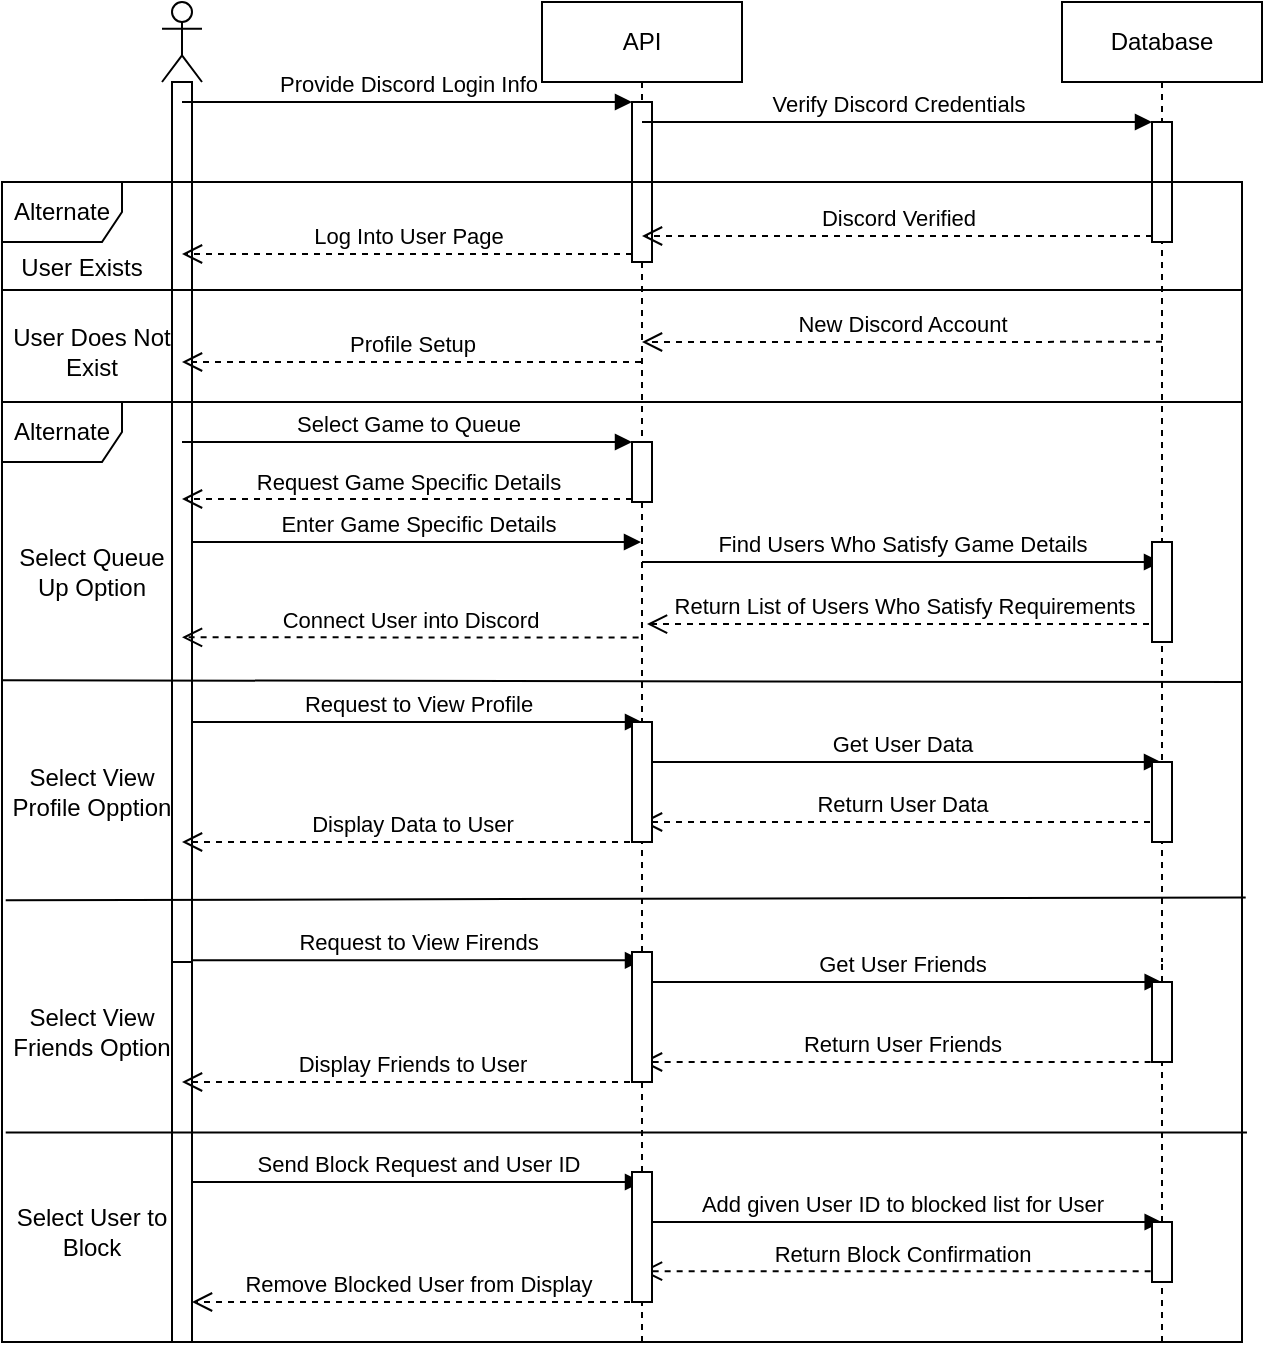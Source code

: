 <mxfile version="20.2.1"><diagram id="kgpKYQtTHZ0yAKxKKP6v" name="Page-1"><mxGraphModel dx="1025" dy="529" grid="1" gridSize="10" guides="1" tooltips="1" connect="1" arrows="1" fold="1" page="1" pageScale="1" pageWidth="850" pageHeight="1100" math="0" shadow="0"><root><mxCell id="0"/><mxCell id="1" parent="0"/><mxCell id="EwPUYGLrkPl-6SVACcBr-3" value="" style="shape=umlLifeline;participant=umlActor;perimeter=lifelinePerimeter;whiteSpace=wrap;html=1;container=1;collapsible=0;recursiveResize=0;verticalAlign=top;spacingTop=36;outlineConnect=0;size=40;" vertex="1" parent="1"><mxGeometry x="170" y="80" width="20" height="480" as="geometry"/></mxCell><mxCell id="EwPUYGLrkPl-6SVACcBr-10" value="" style="html=1;points=[];perimeter=orthogonalPerimeter;" vertex="1" parent="EwPUYGLrkPl-6SVACcBr-3"><mxGeometry x="5" y="40" width="10" height="440" as="geometry"/></mxCell><mxCell id="EwPUYGLrkPl-6SVACcBr-4" value="API" style="shape=umlLifeline;perimeter=lifelinePerimeter;whiteSpace=wrap;html=1;container=1;collapsible=0;recursiveResize=0;outlineConnect=0;" vertex="1" parent="1"><mxGeometry x="360" y="80" width="100" height="480" as="geometry"/></mxCell><mxCell id="EwPUYGLrkPl-6SVACcBr-11" value="" style="html=1;points=[];perimeter=orthogonalPerimeter;" vertex="1" parent="EwPUYGLrkPl-6SVACcBr-4"><mxGeometry x="45" y="50" width="10" height="80" as="geometry"/></mxCell><mxCell id="EwPUYGLrkPl-6SVACcBr-23" value="" style="html=1;points=[];perimeter=orthogonalPerimeter;" vertex="1" parent="EwPUYGLrkPl-6SVACcBr-4"><mxGeometry x="45" y="220" width="10" height="30" as="geometry"/></mxCell><mxCell id="EwPUYGLrkPl-6SVACcBr-39" value="Display Data to User" style="html=1;verticalAlign=bottom;endArrow=open;dashed=1;endSize=8;rounded=0;" edge="1" parent="EwPUYGLrkPl-6SVACcBr-4"><mxGeometry relative="1" as="geometry"><mxPoint x="-180" y="420" as="targetPoint"/><mxPoint x="50" y="420" as="sourcePoint"/></mxGeometry></mxCell><mxCell id="EwPUYGLrkPl-6SVACcBr-5" value="Database" style="shape=umlLifeline;perimeter=lifelinePerimeter;whiteSpace=wrap;html=1;container=1;collapsible=0;recursiveResize=0;outlineConnect=0;" vertex="1" parent="1"><mxGeometry x="620" y="80" width="100" height="480" as="geometry"/></mxCell><mxCell id="EwPUYGLrkPl-6SVACcBr-14" value="" style="html=1;points=[];perimeter=orthogonalPerimeter;" vertex="1" parent="EwPUYGLrkPl-6SVACcBr-5"><mxGeometry x="45" y="60" width="10" height="60" as="geometry"/></mxCell><mxCell id="EwPUYGLrkPl-6SVACcBr-38" value="Return User Data" style="html=1;verticalAlign=bottom;endArrow=open;dashed=1;endSize=8;rounded=0;" edge="1" parent="EwPUYGLrkPl-6SVACcBr-5" target="EwPUYGLrkPl-6SVACcBr-4"><mxGeometry relative="1" as="geometry"><mxPoint x="-205.003" y="410.08" as="targetPoint"/><mxPoint x="50" y="410" as="sourcePoint"/></mxGeometry></mxCell><mxCell id="EwPUYGLrkPl-6SVACcBr-12" value="Provide Discord Login Info" style="html=1;verticalAlign=bottom;endArrow=block;entryX=0;entryY=0;rounded=0;" edge="1" target="EwPUYGLrkPl-6SVACcBr-11" parent="1" source="EwPUYGLrkPl-6SVACcBr-3"><mxGeometry relative="1" as="geometry"><mxPoint x="210" y="130" as="sourcePoint"/></mxGeometry></mxCell><mxCell id="EwPUYGLrkPl-6SVACcBr-13" value="Log Into User Page" style="html=1;verticalAlign=bottom;endArrow=open;dashed=1;endSize=8;exitX=0;exitY=0.95;rounded=0;" edge="1" source="EwPUYGLrkPl-6SVACcBr-11" parent="1" target="EwPUYGLrkPl-6SVACcBr-3"><mxGeometry relative="1" as="geometry"><mxPoint x="210" y="206" as="targetPoint"/></mxGeometry></mxCell><mxCell id="EwPUYGLrkPl-6SVACcBr-15" value="Verify Discord Credentials" style="html=1;verticalAlign=bottom;endArrow=block;entryX=0;entryY=0;rounded=0;" edge="1" target="EwPUYGLrkPl-6SVACcBr-14" parent="1" source="EwPUYGLrkPl-6SVACcBr-4"><mxGeometry relative="1" as="geometry"><mxPoint x="590" y="140" as="sourcePoint"/></mxGeometry></mxCell><mxCell id="EwPUYGLrkPl-6SVACcBr-16" value="Discord Verified" style="html=1;verticalAlign=bottom;endArrow=open;dashed=1;endSize=8;exitX=0;exitY=0.95;rounded=0;" edge="1" source="EwPUYGLrkPl-6SVACcBr-14" parent="1" target="EwPUYGLrkPl-6SVACcBr-4"><mxGeometry relative="1" as="geometry"><mxPoint x="590" y="197" as="targetPoint"/></mxGeometry></mxCell><mxCell id="EwPUYGLrkPl-6SVACcBr-17" value="Alternate" style="shape=umlFrame;whiteSpace=wrap;html=1;" vertex="1" parent="1"><mxGeometry x="90" y="170" width="620" height="110" as="geometry"/></mxCell><mxCell id="EwPUYGLrkPl-6SVACcBr-18" value="" style="line;strokeWidth=1;fillColor=none;align=left;verticalAlign=middle;spacingTop=-1;spacingLeft=3;spacingRight=3;rotatable=0;labelPosition=right;points=[];portConstraint=eastwest;" vertex="1" parent="1"><mxGeometry x="90" y="220" width="620" height="8" as="geometry"/></mxCell><mxCell id="EwPUYGLrkPl-6SVACcBr-19" value="New Discord Account" style="html=1;verticalAlign=bottom;endArrow=open;dashed=1;endSize=8;exitX=0.5;exitY=0.354;rounded=0;exitDx=0;exitDy=0;exitPerimeter=0;" edge="1" parent="1" source="EwPUYGLrkPl-6SVACcBr-5"><mxGeometry relative="1" as="geometry"><mxPoint x="409.997" y="250" as="targetPoint"/><mxPoint x="665.33" y="250" as="sourcePoint"/></mxGeometry></mxCell><mxCell id="EwPUYGLrkPl-6SVACcBr-20" value="Profile Setup" style="html=1;verticalAlign=bottom;endArrow=open;dashed=1;endSize=8;rounded=0;" edge="1" parent="1" source="EwPUYGLrkPl-6SVACcBr-4"><mxGeometry relative="1" as="geometry"><mxPoint x="179.997" y="260" as="targetPoint"/><mxPoint x="405.33" y="260" as="sourcePoint"/></mxGeometry></mxCell><mxCell id="EwPUYGLrkPl-6SVACcBr-22" value="Alternate" style="shape=umlFrame;whiteSpace=wrap;html=1;" vertex="1" parent="1"><mxGeometry x="90" y="280" width="620" height="470" as="geometry"/></mxCell><mxCell id="EwPUYGLrkPl-6SVACcBr-24" value="Select Game to Queue" style="html=1;verticalAlign=bottom;endArrow=block;entryX=0;entryY=0;rounded=0;" edge="1" target="EwPUYGLrkPl-6SVACcBr-23" parent="1" source="EwPUYGLrkPl-6SVACcBr-3"><mxGeometry relative="1" as="geometry"><mxPoint x="335" y="300" as="sourcePoint"/></mxGeometry></mxCell><mxCell id="EwPUYGLrkPl-6SVACcBr-25" value="Request Game Specific Details" style="html=1;verticalAlign=bottom;endArrow=open;dashed=1;endSize=8;exitX=0;exitY=0.95;rounded=0;" edge="1" source="EwPUYGLrkPl-6SVACcBr-23" parent="1" target="EwPUYGLrkPl-6SVACcBr-3"><mxGeometry relative="1" as="geometry"><mxPoint x="335" y="376" as="targetPoint"/></mxGeometry></mxCell><mxCell id="EwPUYGLrkPl-6SVACcBr-30" value="Enter Game Specific Details" style="html=1;verticalAlign=bottom;endArrow=block;rounded=0;" edge="1" target="EwPUYGLrkPl-6SVACcBr-4" parent="1" source="EwPUYGLrkPl-6SVACcBr-10"><mxGeometry relative="1" as="geometry"><mxPoint x="280" y="340" as="sourcePoint"/><mxPoint x="410" y="370" as="targetPoint"/><Array as="points"><mxPoint x="340" y="350"/></Array></mxGeometry></mxCell><mxCell id="EwPUYGLrkPl-6SVACcBr-32" value="Find Users Who Satisfy Game Details" style="html=1;verticalAlign=bottom;endArrow=block;rounded=0;" edge="1" parent="1" target="EwPUYGLrkPl-6SVACcBr-5"><mxGeometry relative="1" as="geometry"><mxPoint x="410" y="360" as="sourcePoint"/><mxPoint x="635.333" y="360" as="targetPoint"/></mxGeometry></mxCell><mxCell id="EwPUYGLrkPl-6SVACcBr-33" value="Return List of Users Who Satisfy Requirements" style="html=1;verticalAlign=bottom;endArrow=open;dashed=1;endSize=8;rounded=0;entryX=0.525;entryY=0.648;entryDx=0;entryDy=0;entryPerimeter=0;" edge="1" parent="1" source="EwPUYGLrkPl-6SVACcBr-5" target="EwPUYGLrkPl-6SVACcBr-4"><mxGeometry relative="1" as="geometry"><mxPoint x="417.337" y="390" as="targetPoint"/><mxPoint x="642.67" y="390" as="sourcePoint"/></mxGeometry></mxCell><mxCell id="EwPUYGLrkPl-6SVACcBr-34" value="Connect User into Discord" style="html=1;verticalAlign=bottom;endArrow=open;dashed=1;endSize=8;exitX=0.483;exitY=0.662;rounded=0;exitDx=0;exitDy=0;exitPerimeter=0;entryX=0.5;entryY=0.631;entryDx=0;entryDy=0;entryPerimeter=0;" edge="1" parent="1" source="EwPUYGLrkPl-6SVACcBr-4" target="EwPUYGLrkPl-6SVACcBr-10"><mxGeometry relative="1" as="geometry"><mxPoint x="179.997" y="400" as="targetPoint"/><mxPoint x="405.33" y="400" as="sourcePoint"/></mxGeometry></mxCell><mxCell id="EwPUYGLrkPl-6SVACcBr-36" value="Request to View Profile" style="html=1;verticalAlign=bottom;endArrow=block;rounded=0;" edge="1" parent="1" source="EwPUYGLrkPl-6SVACcBr-10"><mxGeometry relative="1" as="geometry"><mxPoint x="190" y="440" as="sourcePoint"/><mxPoint x="410" y="440" as="targetPoint"/></mxGeometry></mxCell><mxCell id="EwPUYGLrkPl-6SVACcBr-37" value="Get User Data" style="html=1;verticalAlign=bottom;endArrow=block;rounded=0;" edge="1" parent="1" source="EwPUYGLrkPl-6SVACcBr-4" target="EwPUYGLrkPl-6SVACcBr-5"><mxGeometry relative="1" as="geometry"><mxPoint x="415" y="450" as="sourcePoint"/><mxPoint x="640.333" y="450" as="targetPoint"/><Array as="points"><mxPoint x="610" y="460"/></Array></mxGeometry></mxCell><mxCell id="EwPUYGLrkPl-6SVACcBr-40" value="" style="html=1;points=[];perimeter=orthogonalPerimeter;" vertex="1" parent="1"><mxGeometry x="175" y="560" width="10" height="190" as="geometry"/></mxCell><mxCell id="EwPUYGLrkPl-6SVACcBr-42" value="" style="endArrow=none;dashed=1;html=1;rounded=0;startArrow=none;" edge="1" parent="1" source="EwPUYGLrkPl-6SVACcBr-69" target="EwPUYGLrkPl-6SVACcBr-4"><mxGeometry width="50" height="50" relative="1" as="geometry"><mxPoint x="410" y="872.5" as="sourcePoint"/><mxPoint x="360" y="580" as="targetPoint"/></mxGeometry></mxCell><mxCell id="EwPUYGLrkPl-6SVACcBr-43" value="" style="endArrow=none;dashed=1;html=1;rounded=0;startArrow=none;" edge="1" parent="1" source="EwPUYGLrkPl-6SVACcBr-63" target="EwPUYGLrkPl-6SVACcBr-5"><mxGeometry width="50" height="50" relative="1" as="geometry"><mxPoint x="670" y="870" as="sourcePoint"/><mxPoint x="360" y="650" as="targetPoint"/></mxGeometry></mxCell><mxCell id="EwPUYGLrkPl-6SVACcBr-44" value="Request to View Firends" style="html=1;verticalAlign=bottom;endArrow=block;rounded=0;" edge="1" parent="1"><mxGeometry relative="1" as="geometry"><mxPoint x="185" y="559.17" as="sourcePoint"/><mxPoint x="410" y="559.17" as="targetPoint"/></mxGeometry></mxCell><mxCell id="EwPUYGLrkPl-6SVACcBr-45" value="Get User Friends" style="html=1;verticalAlign=bottom;endArrow=block;rounded=0;" edge="1" parent="1"><mxGeometry relative="1" as="geometry"><mxPoint x="410" y="570" as="sourcePoint"/><mxPoint x="669.833" y="570" as="targetPoint"/><Array as="points"><mxPoint x="610.333" y="570"/></Array></mxGeometry></mxCell><mxCell id="EwPUYGLrkPl-6SVACcBr-46" value="Return User Friends" style="html=1;verticalAlign=bottom;endArrow=open;dashed=1;endSize=8;rounded=0;" edge="1" parent="1"><mxGeometry relative="1" as="geometry"><mxPoint x="409.997" y="610" as="targetPoint"/><mxPoint x="670.33" y="610" as="sourcePoint"/></mxGeometry></mxCell><mxCell id="EwPUYGLrkPl-6SVACcBr-47" value="Display Friends to User" style="html=1;verticalAlign=bottom;endArrow=open;dashed=1;endSize=8;rounded=0;" edge="1" parent="1"><mxGeometry relative="1" as="geometry"><mxPoint x="180" y="620" as="targetPoint"/><mxPoint x="410" y="620" as="sourcePoint"/></mxGeometry></mxCell><mxCell id="EwPUYGLrkPl-6SVACcBr-48" value="Send Block Request and User ID" style="html=1;verticalAlign=bottom;endArrow=block;rounded=0;" edge="1" parent="1"><mxGeometry relative="1" as="geometry"><mxPoint x="185" y="670" as="sourcePoint"/><mxPoint x="410" y="670" as="targetPoint"/></mxGeometry></mxCell><mxCell id="EwPUYGLrkPl-6SVACcBr-49" value="Add given User ID to blocked list for User " style="html=1;verticalAlign=bottom;endArrow=block;rounded=0;" edge="1" parent="1"><mxGeometry relative="1" as="geometry"><mxPoint x="410" y="690" as="sourcePoint"/><mxPoint x="669.833" y="690" as="targetPoint"/><Array as="points"><mxPoint x="610.333" y="690"/></Array></mxGeometry></mxCell><mxCell id="EwPUYGLrkPl-6SVACcBr-50" value="Return Block Confirmation" style="html=1;verticalAlign=bottom;endArrow=open;dashed=1;endSize=8;rounded=0;" edge="1" parent="1"><mxGeometry relative="1" as="geometry"><mxPoint x="409.997" y="714.58" as="targetPoint"/><mxPoint x="670.33" y="714.58" as="sourcePoint"/></mxGeometry></mxCell><mxCell id="EwPUYGLrkPl-6SVACcBr-51" value="Remove Blocked User from Display" style="html=1;verticalAlign=bottom;endArrow=open;dashed=1;endSize=8;rounded=0;" edge="1" parent="1"><mxGeometry relative="1" as="geometry"><mxPoint x="185" y="730" as="targetPoint"/><mxPoint x="410" y="730" as="sourcePoint"/></mxGeometry></mxCell><mxCell id="EwPUYGLrkPl-6SVACcBr-52" value="" style="endArrow=none;html=1;rounded=0;entryX=1;entryY=0.298;entryDx=0;entryDy=0;entryPerimeter=0;exitX=0;exitY=0.296;exitDx=0;exitDy=0;exitPerimeter=0;" edge="1" parent="1" source="EwPUYGLrkPl-6SVACcBr-22" target="EwPUYGLrkPl-6SVACcBr-22"><mxGeometry width="50" height="50" relative="1" as="geometry"><mxPoint x="310" y="560" as="sourcePoint"/><mxPoint x="360" y="510" as="targetPoint"/></mxGeometry></mxCell><mxCell id="EwPUYGLrkPl-6SVACcBr-53" value="" style="endArrow=none;html=1;rounded=0;exitX=0.003;exitY=0.53;exitDx=0;exitDy=0;exitPerimeter=0;entryX=1.003;entryY=0.527;entryDx=0;entryDy=0;entryPerimeter=0;" edge="1" parent="1" source="EwPUYGLrkPl-6SVACcBr-22" target="EwPUYGLrkPl-6SVACcBr-22"><mxGeometry width="50" height="50" relative="1" as="geometry"><mxPoint x="310" y="560" as="sourcePoint"/><mxPoint x="360" y="510" as="targetPoint"/></mxGeometry></mxCell><mxCell id="EwPUYGLrkPl-6SVACcBr-54" value="" style="endArrow=none;html=1;rounded=0;exitX=0.003;exitY=0.777;exitDx=0;exitDy=0;exitPerimeter=0;entryX=1.004;entryY=0.777;entryDx=0;entryDy=0;entryPerimeter=0;" edge="1" parent="1" source="EwPUYGLrkPl-6SVACcBr-22" target="EwPUYGLrkPl-6SVACcBr-22"><mxGeometry width="50" height="50" relative="1" as="geometry"><mxPoint x="310" y="560" as="sourcePoint"/><mxPoint x="360" y="510" as="targetPoint"/></mxGeometry></mxCell><mxCell id="EwPUYGLrkPl-6SVACcBr-55" value="User Exists" style="text;html=1;strokeColor=none;fillColor=none;align=center;verticalAlign=middle;whiteSpace=wrap;rounded=0;" vertex="1" parent="1"><mxGeometry x="90" y="198" width="80" height="30" as="geometry"/></mxCell><mxCell id="EwPUYGLrkPl-6SVACcBr-56" value="User Does Not Exist" style="text;html=1;strokeColor=none;fillColor=none;align=center;verticalAlign=middle;whiteSpace=wrap;rounded=0;" vertex="1" parent="1"><mxGeometry x="90" y="240" width="90" height="30" as="geometry"/></mxCell><mxCell id="EwPUYGLrkPl-6SVACcBr-57" value="Select Queue Up Option" style="text;html=1;strokeColor=none;fillColor=none;align=center;verticalAlign=middle;whiteSpace=wrap;rounded=0;" vertex="1" parent="1"><mxGeometry x="90" y="350" width="90" height="30" as="geometry"/></mxCell><mxCell id="EwPUYGLrkPl-6SVACcBr-58" value="Select View Profile Opption" style="text;html=1;strokeColor=none;fillColor=none;align=center;verticalAlign=middle;whiteSpace=wrap;rounded=0;" vertex="1" parent="1"><mxGeometry x="90" y="460" width="90" height="30" as="geometry"/></mxCell><mxCell id="EwPUYGLrkPl-6SVACcBr-59" value="Select View Friends Option" style="text;html=1;strokeColor=none;fillColor=none;align=center;verticalAlign=middle;whiteSpace=wrap;rounded=0;" vertex="1" parent="1"><mxGeometry x="90" y="580" width="90" height="30" as="geometry"/></mxCell><mxCell id="EwPUYGLrkPl-6SVACcBr-60" value="Select User to Block" style="text;html=1;strokeColor=none;fillColor=none;align=center;verticalAlign=middle;whiteSpace=wrap;rounded=0;" vertex="1" parent="1"><mxGeometry x="90" y="680" width="90" height="30" as="geometry"/></mxCell><mxCell id="EwPUYGLrkPl-6SVACcBr-61" value="" style="html=1;points=[];perimeter=orthogonalPerimeter;" vertex="1" parent="1"><mxGeometry x="665" y="350" width="10" height="50" as="geometry"/></mxCell><mxCell id="EwPUYGLrkPl-6SVACcBr-62" value="" style="html=1;points=[];perimeter=orthogonalPerimeter;" vertex="1" parent="1"><mxGeometry x="665" y="460" width="10" height="40" as="geometry"/></mxCell><mxCell id="EwPUYGLrkPl-6SVACcBr-63" value="" style="html=1;points=[];perimeter=orthogonalPerimeter;" vertex="1" parent="1"><mxGeometry x="665" y="570" width="10" height="40" as="geometry"/></mxCell><mxCell id="EwPUYGLrkPl-6SVACcBr-64" value="" style="endArrow=none;dashed=1;html=1;rounded=0;startArrow=none;" edge="1" parent="1" source="EwPUYGLrkPl-6SVACcBr-65" target="EwPUYGLrkPl-6SVACcBr-63"><mxGeometry width="50" height="50" relative="1" as="geometry"><mxPoint x="670" y="870" as="sourcePoint"/><mxPoint x="669.667" y="560" as="targetPoint"/></mxGeometry></mxCell><mxCell id="EwPUYGLrkPl-6SVACcBr-65" value="" style="html=1;points=[];perimeter=orthogonalPerimeter;" vertex="1" parent="1"><mxGeometry x="665" y="690" width="10" height="30" as="geometry"/></mxCell><mxCell id="EwPUYGLrkPl-6SVACcBr-66" value="" style="endArrow=none;dashed=1;html=1;rounded=0;" edge="1" parent="1" target="EwPUYGLrkPl-6SVACcBr-65"><mxGeometry width="50" height="50" relative="1" as="geometry"><mxPoint x="670" y="750" as="sourcePoint"/><mxPoint x="670" y="610" as="targetPoint"/></mxGeometry></mxCell><mxCell id="EwPUYGLrkPl-6SVACcBr-67" value="" style="html=1;points=[];perimeter=orthogonalPerimeter;" vertex="1" parent="1"><mxGeometry x="405" y="440" width="10" height="60" as="geometry"/></mxCell><mxCell id="EwPUYGLrkPl-6SVACcBr-68" value="" style="html=1;points=[];perimeter=orthogonalPerimeter;" vertex="1" parent="1"><mxGeometry x="405" y="555" width="10" height="65" as="geometry"/></mxCell><mxCell id="EwPUYGLrkPl-6SVACcBr-69" value="" style="html=1;points=[];perimeter=orthogonalPerimeter;" vertex="1" parent="1"><mxGeometry x="405" y="665" width="10" height="65" as="geometry"/></mxCell><mxCell id="EwPUYGLrkPl-6SVACcBr-70" value="" style="endArrow=none;dashed=1;html=1;rounded=0;" edge="1" parent="1" target="EwPUYGLrkPl-6SVACcBr-69"><mxGeometry width="50" height="50" relative="1" as="geometry"><mxPoint x="410" y="750" as="sourcePoint"/><mxPoint x="409.667" y="560" as="targetPoint"/></mxGeometry></mxCell></root></mxGraphModel></diagram></mxfile>